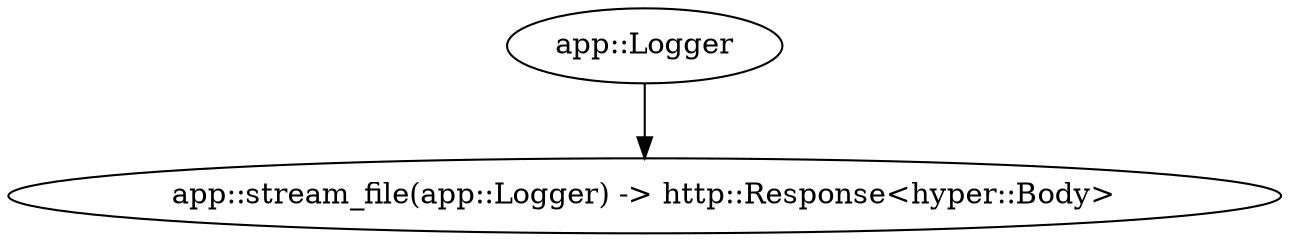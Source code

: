 digraph "/home" {
    0 [ label = "app::stream_file(app::Logger) -> http::Response<hyper::Body>"]
    1 [ label = "app::Logger"]
    1 -> 0 [ ]
}
digraph app_state {
    0 [ label = "crate::ApplicationState(app::Logger) -> crate::ApplicationState"]
    1 [ label = "app::Logger"]
    1 -> 0 [ ]
}